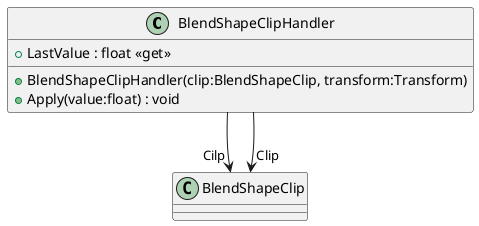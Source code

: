 @startuml
class BlendShapeClipHandler {
    + BlendShapeClipHandler(clip:BlendShapeClip, transform:Transform)
    + LastValue : float <<get>>
    + Apply(value:float) : void
}
BlendShapeClipHandler --> "Cilp" BlendShapeClip
BlendShapeClipHandler --> "Clip" BlendShapeClip
@enduml
